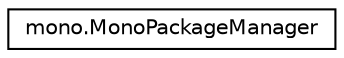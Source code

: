 digraph "Graphical Class Hierarchy"
{
  edge [fontname="Helvetica",fontsize="10",labelfontname="Helvetica",labelfontsize="10"];
  node [fontname="Helvetica",fontsize="10",shape=record];
  rankdir="LR";
  Node0 [label="mono.MonoPackageManager",height=0.2,width=0.4,color="black", fillcolor="white", style="filled",URL="$classmono_1_1_mono_package_manager.html"];
}
